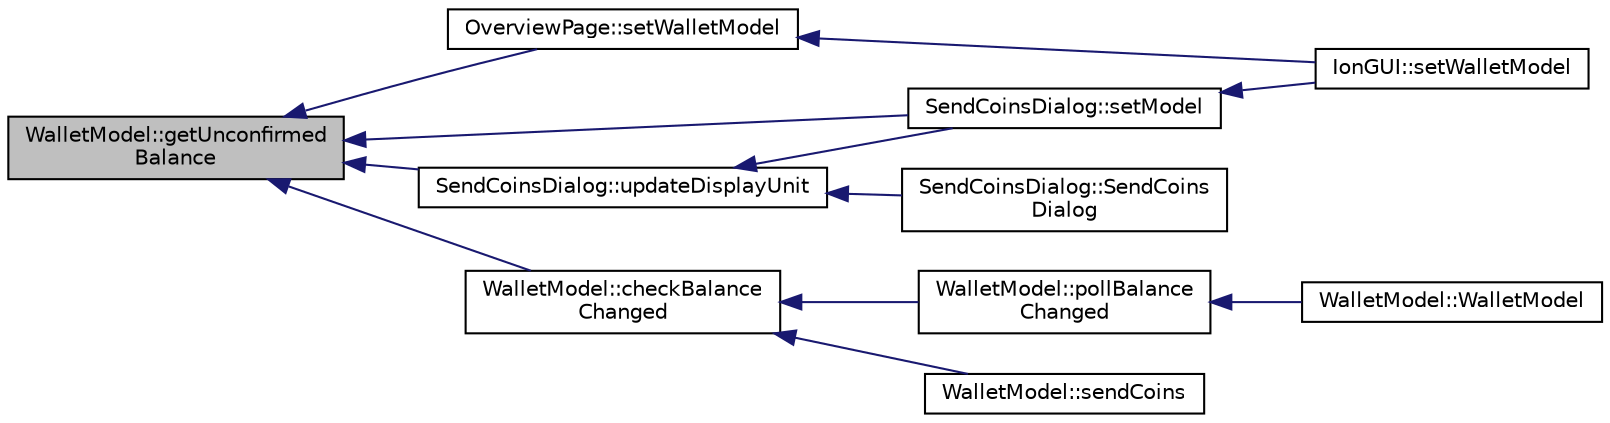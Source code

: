 digraph "WalletModel::getUnconfirmedBalance"
{
  edge [fontname="Helvetica",fontsize="10",labelfontname="Helvetica",labelfontsize="10"];
  node [fontname="Helvetica",fontsize="10",shape=record];
  rankdir="LR";
  Node460 [label="WalletModel::getUnconfirmed\lBalance",height=0.2,width=0.4,color="black", fillcolor="grey75", style="filled", fontcolor="black"];
  Node460 -> Node461 [dir="back",color="midnightblue",fontsize="10",style="solid",fontname="Helvetica"];
  Node461 [label="OverviewPage::setWalletModel",height=0.2,width=0.4,color="black", fillcolor="white", style="filled",URL="$class_overview_page.html#a2ed52a3a87e9c74fee38fa873c9bc71f"];
  Node461 -> Node462 [dir="back",color="midnightblue",fontsize="10",style="solid",fontname="Helvetica"];
  Node462 [label="IonGUI::setWalletModel",height=0.2,width=0.4,color="black", fillcolor="white", style="filled",URL="$class_ion_g_u_i.html#a37f87db65498b036d387c705a749c45d",tooltip="Set the wallet model. "];
  Node460 -> Node463 [dir="back",color="midnightblue",fontsize="10",style="solid",fontname="Helvetica"];
  Node463 [label="SendCoinsDialog::setModel",height=0.2,width=0.4,color="black", fillcolor="white", style="filled",URL="$class_send_coins_dialog.html#a73a6c1b1850a334ee652ac167713a2aa"];
  Node463 -> Node462 [dir="back",color="midnightblue",fontsize="10",style="solid",fontname="Helvetica"];
  Node460 -> Node464 [dir="back",color="midnightblue",fontsize="10",style="solid",fontname="Helvetica"];
  Node464 [label="SendCoinsDialog::updateDisplayUnit",height=0.2,width=0.4,color="black", fillcolor="white", style="filled",URL="$class_send_coins_dialog.html#a74815ad8502b126200b6fd2e59e9f042"];
  Node464 -> Node465 [dir="back",color="midnightblue",fontsize="10",style="solid",fontname="Helvetica"];
  Node465 [label="SendCoinsDialog::SendCoins\lDialog",height=0.2,width=0.4,color="black", fillcolor="white", style="filled",URL="$class_send_coins_dialog.html#a0df5bc29d1df68eda44826651afc595f"];
  Node464 -> Node463 [dir="back",color="midnightblue",fontsize="10",style="solid",fontname="Helvetica"];
  Node460 -> Node466 [dir="back",color="midnightblue",fontsize="10",style="solid",fontname="Helvetica"];
  Node466 [label="WalletModel::checkBalance\lChanged",height=0.2,width=0.4,color="black", fillcolor="white", style="filled",URL="$class_wallet_model.html#adcc4eb8cd71cb4de223621866bb7fb7d"];
  Node466 -> Node467 [dir="back",color="midnightblue",fontsize="10",style="solid",fontname="Helvetica"];
  Node467 [label="WalletModel::pollBalance\lChanged",height=0.2,width=0.4,color="black", fillcolor="white", style="filled",URL="$class_wallet_model.html#a51469b2d95cfd4bc0a14ee456fca7b95"];
  Node467 -> Node468 [dir="back",color="midnightblue",fontsize="10",style="solid",fontname="Helvetica"];
  Node468 [label="WalletModel::WalletModel",height=0.2,width=0.4,color="black", fillcolor="white", style="filled",URL="$class_wallet_model.html#af50d9654d2f20e4e4f0789dcb64ad6b1"];
  Node466 -> Node469 [dir="back",color="midnightblue",fontsize="10",style="solid",fontname="Helvetica"];
  Node469 [label="WalletModel::sendCoins",height=0.2,width=0.4,color="black", fillcolor="white", style="filled",URL="$class_wallet_model.html#a053fb3ff2b8b0347f83e6bb591126746"];
}

